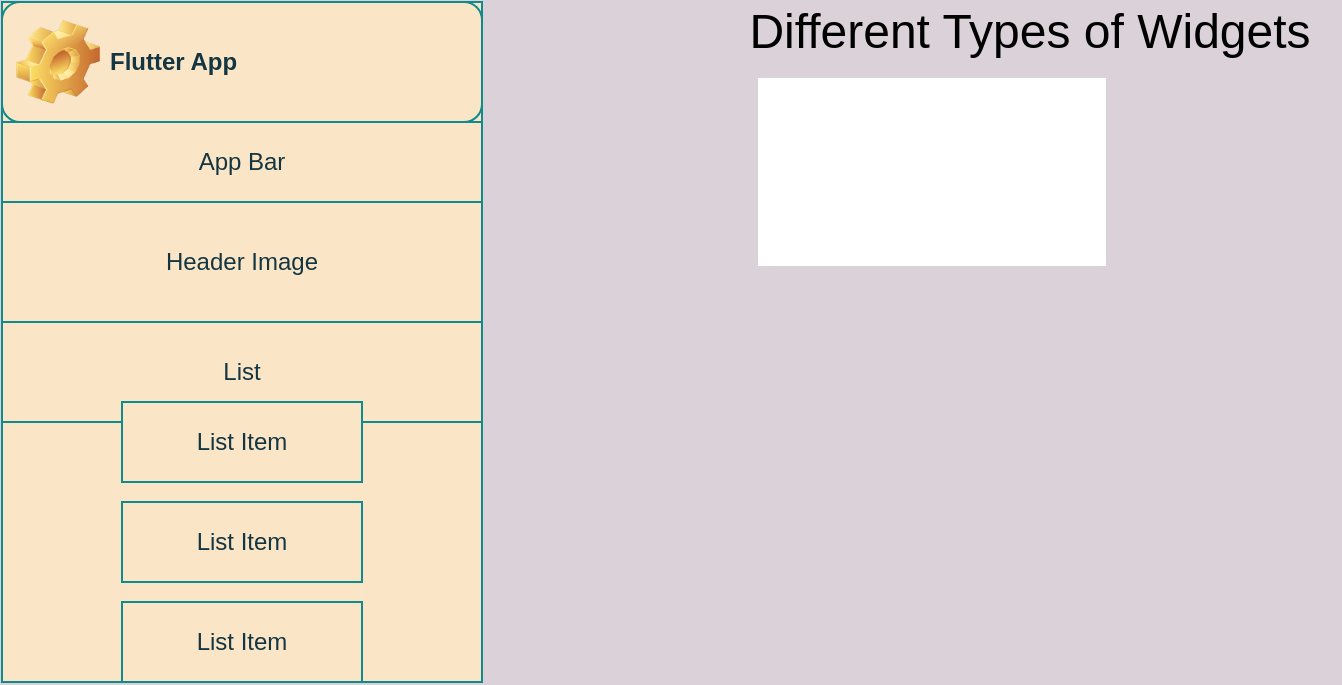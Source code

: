 <mxfile version="15.5.2" type="github"><diagram id="EcipYKlXEQm4yd_UHS8l" name="Page-1"><mxGraphModel dx="1848" dy="639" grid="1" gridSize="10" guides="1" tooltips="1" connect="1" arrows="1" fold="1" page="1" pageScale="1" pageWidth="827" pageHeight="1169" background="#DAD2D8" math="0" shadow="0"><root><mxCell id="0"/><mxCell id="1" parent="0"/><mxCell id="OfvrIdo8wieDYl37tFCD-1" value="" style="rounded=0;whiteSpace=wrap;html=1;fillColor=#FAE5C7;strokeColor=#0F8B8D;fontColor=#143642;" parent="1" vertex="1"><mxGeometry x="-100" y="20" width="240" height="340" as="geometry"/></mxCell><mxCell id="OfvrIdo8wieDYl37tFCD-2" value="Flutter App" style="label;whiteSpace=wrap;html=1;image=img/clipart/Gear_128x128.png;fillColor=#FAE5C7;strokeColor=#0F8B8D;fontColor=#143642;" parent="1" vertex="1"><mxGeometry x="-100" y="20" width="240" height="60" as="geometry"/></mxCell><mxCell id="OfvrIdo8wieDYl37tFCD-3" value="App Bar" style="rounded=0;whiteSpace=wrap;html=1;fillColor=#FAE5C7;strokeColor=#0F8B8D;fontColor=#143642;" parent="1" vertex="1"><mxGeometry x="-100" y="80" width="240" height="40" as="geometry"/></mxCell><mxCell id="OfvrIdo8wieDYl37tFCD-4" value="Header Image" style="rounded=0;whiteSpace=wrap;html=1;fillColor=#FAE5C7;strokeColor=#0F8B8D;fontColor=#143642;" parent="1" vertex="1"><mxGeometry x="-100" y="120" width="240" height="60" as="geometry"/></mxCell><mxCell id="OfvrIdo8wieDYl37tFCD-5" value="List" style="rounded=0;whiteSpace=wrap;html=1;fillColor=#FAE5C7;strokeColor=#0F8B8D;fontColor=#143642;" parent="1" vertex="1"><mxGeometry x="-100" y="180" width="240" height="50" as="geometry"/></mxCell><mxCell id="OfvrIdo8wieDYl37tFCD-8" value="List Item" style="rounded=0;whiteSpace=wrap;html=1;fillColor=#FAE5C7;strokeColor=#0F8B8D;fontColor=#143642;" parent="1" vertex="1"><mxGeometry x="-40" y="220" width="120" height="40" as="geometry"/></mxCell><mxCell id="OfvrIdo8wieDYl37tFCD-9" value="List Item" style="rounded=0;whiteSpace=wrap;html=1;fillColor=#FAE5C7;strokeColor=#0F8B8D;fontColor=#143642;" parent="1" vertex="1"><mxGeometry x="-40" y="270" width="120" height="40" as="geometry"/></mxCell><mxCell id="OfvrIdo8wieDYl37tFCD-10" value="List Item" style="rounded=0;whiteSpace=wrap;html=1;fillColor=#FAE5C7;strokeColor=#0F8B8D;fontColor=#143642;" parent="1" vertex="1"><mxGeometry x="-40" y="320" width="120" height="40" as="geometry"/></mxCell><mxCell id="JtunFEY5ljI6UCvCSGem-1" value="&lt;font style=&quot;font-size: 24px&quot;&gt;Different Types of Widgets&lt;/font&gt;" style="text;html=1;strokeColor=none;fillColor=none;align=center;verticalAlign=middle;whiteSpace=wrap;rounded=0;strokeWidth=24;" vertex="1" parent="1"><mxGeometry x="259" y="20" width="310" height="30" as="geometry"/></mxCell><mxCell id="JtunFEY5ljI6UCvCSGem-2" value="" style="rounded=0;whiteSpace=wrap;html=1;fontSize=24;strokeWidth=24;strokeColor=#FFFFFF;" vertex="1" parent="1"><mxGeometry x="290" y="70" width="150" height="70" as="geometry"/></mxCell></root></mxGraphModel></diagram></mxfile>